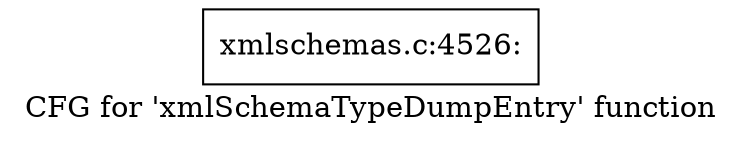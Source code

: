 digraph "CFG for 'xmlSchemaTypeDumpEntry' function" {
	label="CFG for 'xmlSchemaTypeDumpEntry' function";

	Node0x55d025d05ed0 [shape=record,label="{xmlschemas.c:4526:}"];
}
